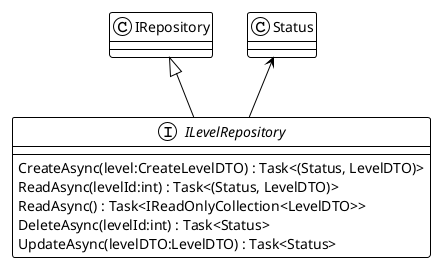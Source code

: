 @startuml
!theme plain
interface ILevelRepository {
    CreateAsync(level:CreateLevelDTO) : Task<(Status, LevelDTO)>
    ReadAsync(levelId:int) : Task<(Status, LevelDTO)>
    ReadAsync() : Task<IReadOnlyCollection<LevelDTO>>
    DeleteAsync(levelId:int) : Task<Status>
    UpdateAsync(levelDTO:LevelDTO) : Task<Status>
}
IRepository <|-- ILevelRepository
Status <-- ILevelRepository
@enduml
